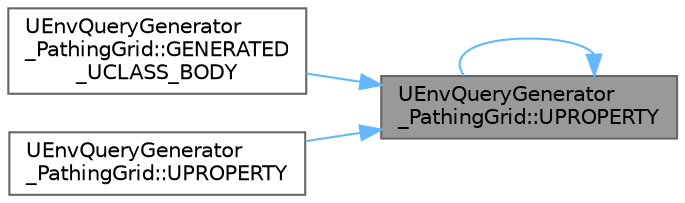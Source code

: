 digraph "UEnvQueryGenerator_PathingGrid::UPROPERTY"
{
 // INTERACTIVE_SVG=YES
 // LATEX_PDF_SIZE
  bgcolor="transparent";
  edge [fontname=Helvetica,fontsize=10,labelfontname=Helvetica,labelfontsize=10];
  node [fontname=Helvetica,fontsize=10,shape=box,height=0.2,width=0.4];
  rankdir="RL";
  Node1 [id="Node000001",label="UEnvQueryGenerator\l_PathingGrid::UPROPERTY",height=0.2,width=0.4,color="gray40", fillcolor="grey60", style="filled", fontcolor="black",tooltip="navigation filter to use in pathfinding"];
  Node1 -> Node2 [id="edge1_Node000001_Node000002",dir="back",color="steelblue1",style="solid",tooltip=" "];
  Node2 [id="Node000002",label="UEnvQueryGenerator\l_PathingGrid::GENERATED\l_UCLASS_BODY",height=0.2,width=0.4,color="grey40", fillcolor="white", style="filled",URL="$d7/dfc/classUEnvQueryGenerator__PathingGrid.html#aafd6c491743f4c477bd2af13481bafb0",tooltip="pathfinding direction"];
  Node1 -> Node3 [id="edge2_Node000001_Node000003",dir="back",color="steelblue1",style="solid",tooltip=" "];
  Node3 [id="Node000003",label="UEnvQueryGenerator\l_PathingGrid::UPROPERTY",height=0.2,width=0.4,color="grey40", fillcolor="white", style="filled",URL="$d7/dfc/classUEnvQueryGenerator__PathingGrid.html#a4af3fbffd3b97cc064ba3ebedb66446b",tooltip="multiplier for max distance between point and context"];
  Node1 -> Node1 [id="edge3_Node000001_Node000001",dir="back",color="steelblue1",style="solid",tooltip=" "];
}
